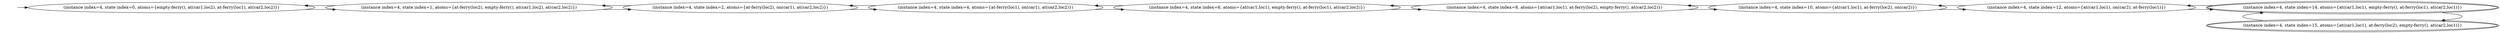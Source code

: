 digraph {
rankdir="LR"
s0[label="(instance index=4, state index=0, atoms={empty-ferry(), at(car1,loc2), at-ferry(loc1), at(car2,loc2)})"]
s1[label="(instance index=4, state index=1, atoms={at-ferry(loc2), empty-ferry(), at(car1,loc2), at(car2,loc2)})"]
s2[label="(instance index=4, state index=2, atoms={at-ferry(loc2), on(car1), at(car2,loc2)})"]
s4[label="(instance index=4, state index=4, atoms={at-ferry(loc1), on(car1), at(car2,loc2)})"]
s6[label="(instance index=4, state index=6, atoms={at(car1,loc1), empty-ferry(), at-ferry(loc1), at(car2,loc2)})"]
s8[label="(instance index=4, state index=8, atoms={at(car1,loc1), at-ferry(loc2), empty-ferry(), at(car2,loc2)})"]
s10[label="(instance index=4, state index=10, atoms={at(car1,loc1), at-ferry(loc2), on(car2)})"]
s12[label="(instance index=4, state index=12, atoms={at(car1,loc1), on(car2), at-ferry(loc1)})"]
s14[peripheries=2,label="(instance index=4, state index=14, atoms={at(car1,loc1), empty-ferry(), at-ferry(loc1), at(car2,loc1)})"]
s15[peripheries=2,label="(instance index=4, state index=15, atoms={at(car1,loc1), at-ferry(loc2), empty-ferry(), at(car2,loc1)})"]
Dangling [ label = "", style = invis ]
{ rank = same; Dangling }
Dangling -> s0
{ rank = same; s0}
{ rank = same; s1}
{ rank = same; s2}
{ rank = same; s4}
{ rank = same; s6}
{ rank = same; s8}
{ rank = same; s10}
{ rank = same; s12}
{ rank = same; s14,s15}
{
s0->s1
}
{
s1->s2
s1->s0
}
{
s2->s4
s2->s1
}
{
s4->s6
s4->s2
}
{
s6->s4
s6->s8
}
{
s8->s6
s8->s10
}
{
s10->s12
s10->s8
}
{
s12->s14
s12->s10
}
{
s14->s15
s14->s12
s15->s14
}
}

